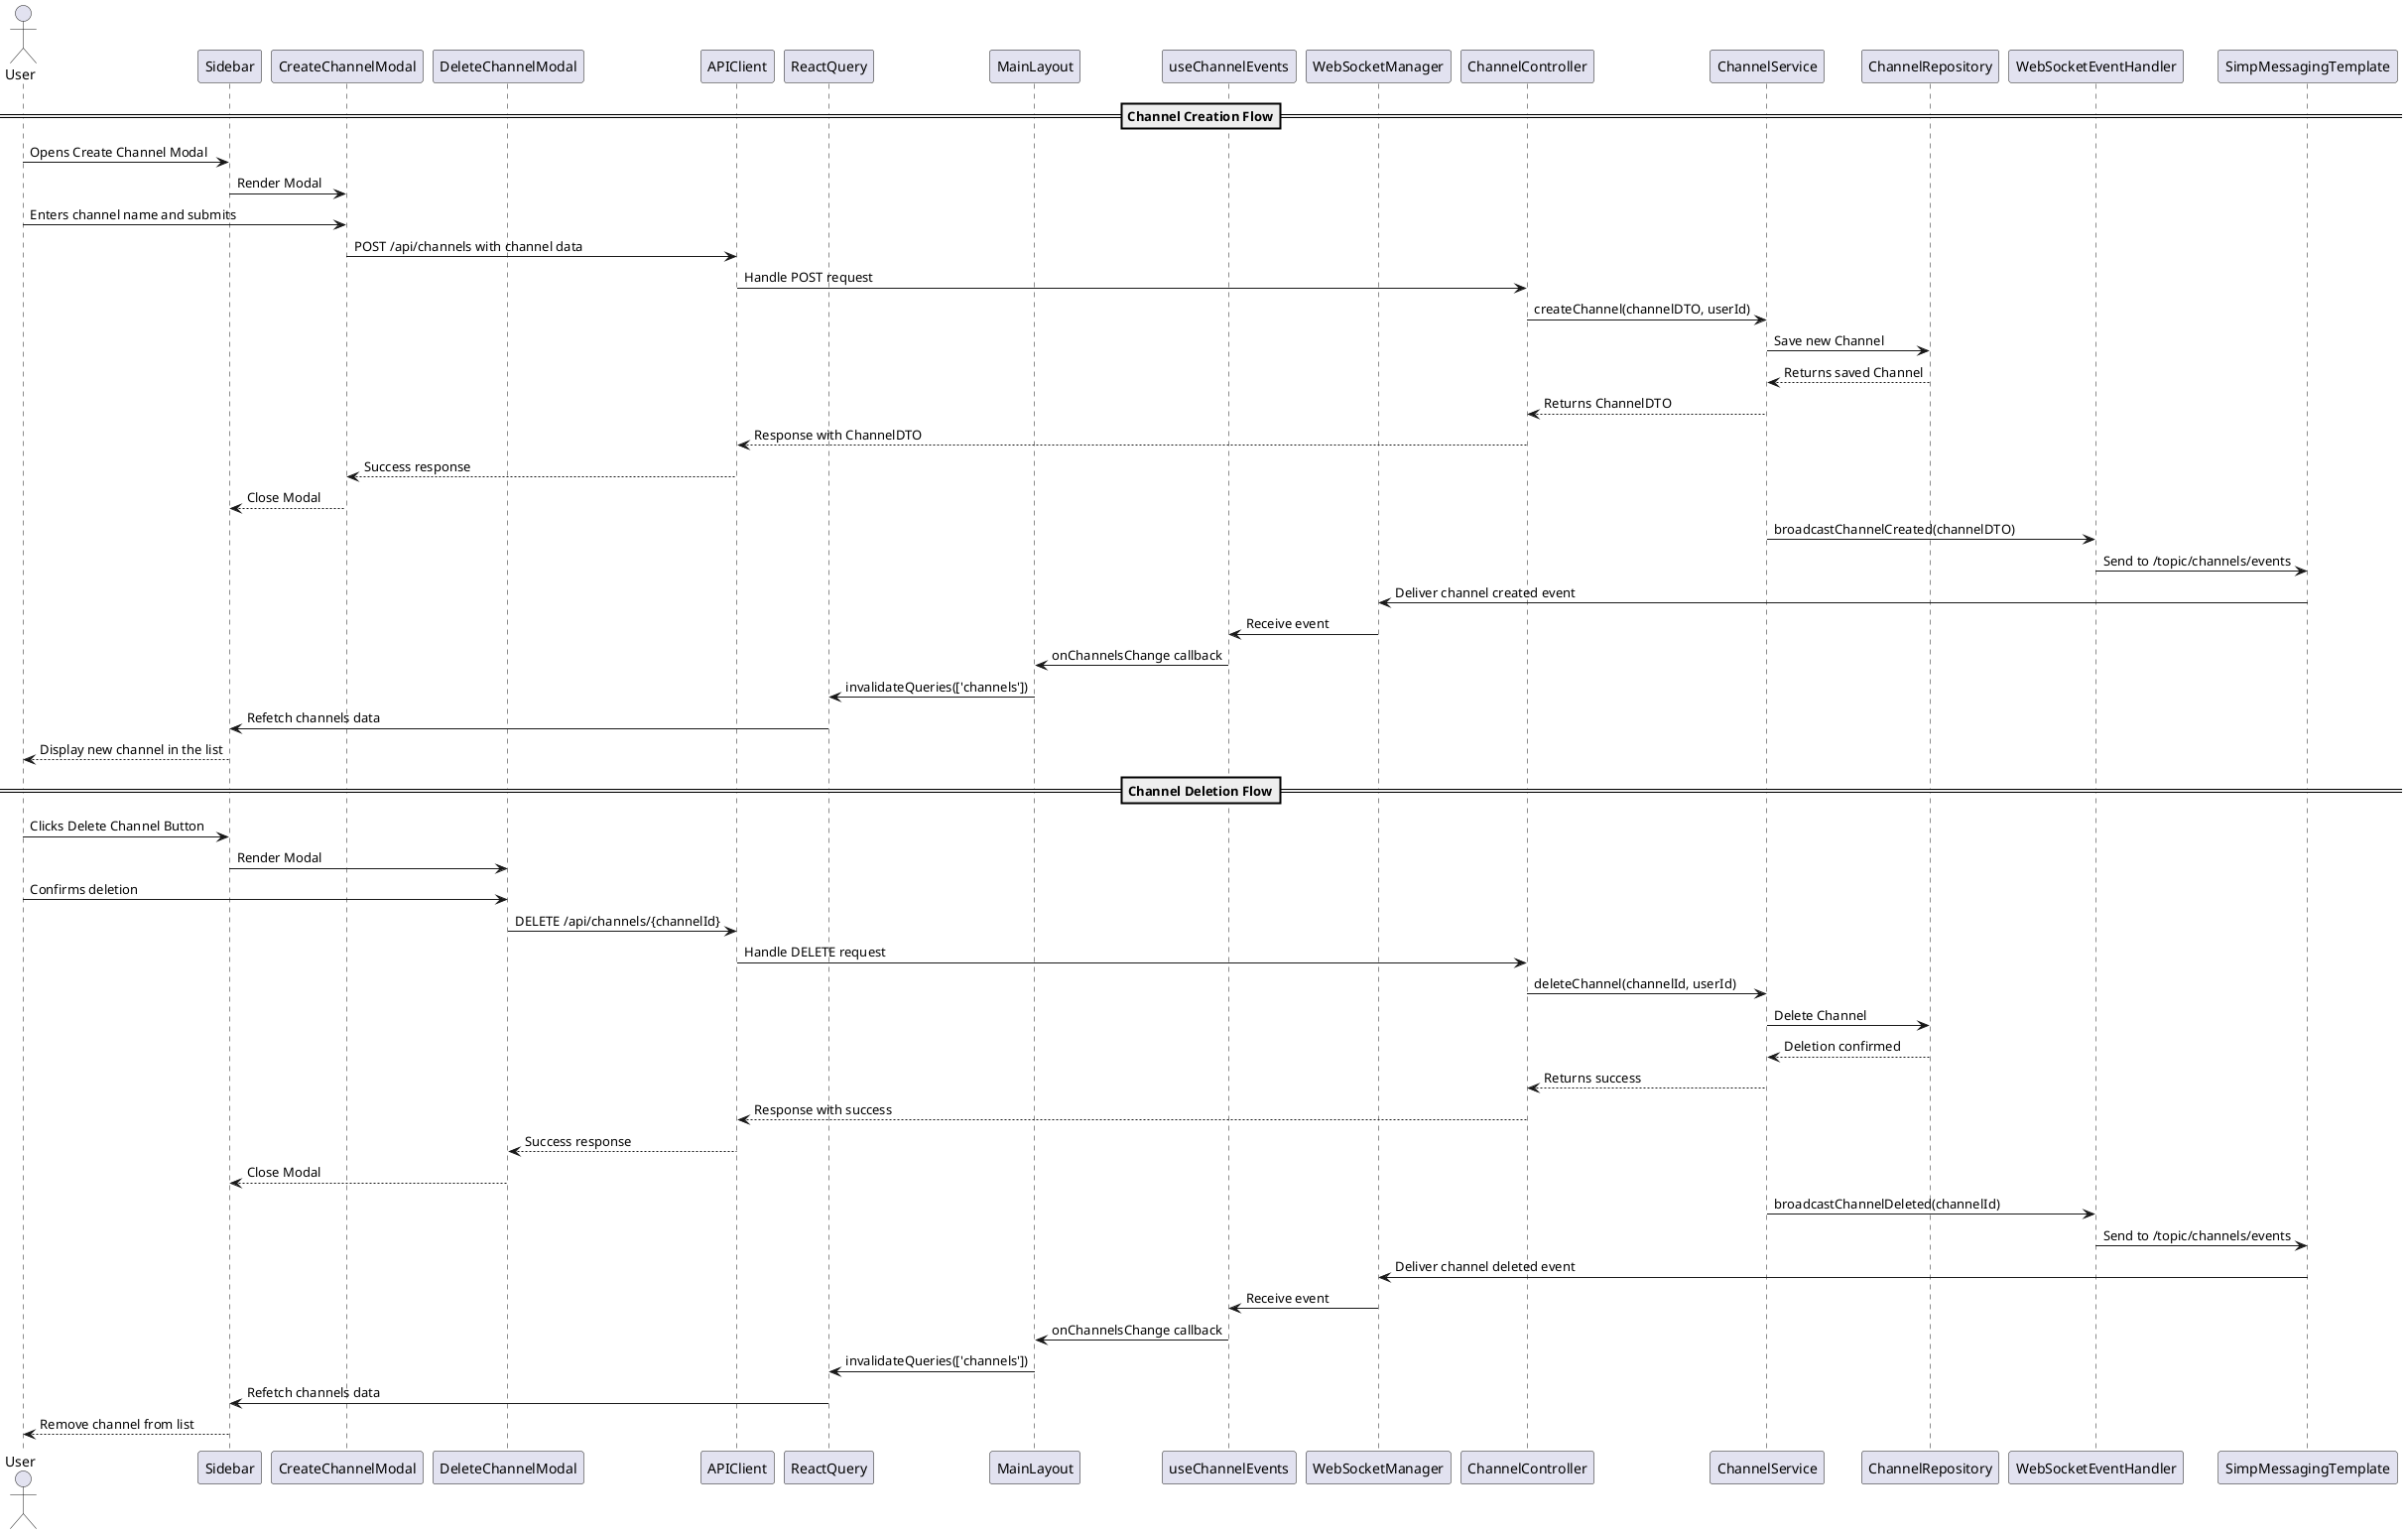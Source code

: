@startuml
actor User
participant Sidebar
participant CreateChannelModal
participant DeleteChannelModal
participant APIClient
participant ReactQuery
participant MainLayout
participant useChannelEvents
participant WebSocketManager




participant ChannelController
participant ChannelService
participant ChannelRepository
participant WebSocketEventHandler
participant SimpMessagingTemplate

==Channel Creation Flow==

User -> Sidebar: Opens Create Channel Modal
Sidebar -> CreateChannelModal: Render Modal
User -> CreateChannelModal: Enters channel name and submits
CreateChannelModal -> APIClient: POST /api/channels with channel data
APIClient -> ChannelController: Handle POST request
ChannelController -> ChannelService: createChannel(channelDTO, userId)
ChannelService -> ChannelRepository: Save new Channel
ChannelRepository --> ChannelService: Returns saved Channel
ChannelService --> ChannelController: Returns ChannelDTO
ChannelController --> APIClient: Response with ChannelDTO
APIClient --> CreateChannelModal: Success response
CreateChannelModal --> Sidebar: Close Modal
ChannelService -> WebSocketEventHandler: broadcastChannelCreated(channelDTO)
WebSocketEventHandler -> SimpMessagingTemplate: Send to /topic/channels/events
SimpMessagingTemplate -> WebSocketManager: Deliver channel created event
WebSocketManager -> useChannelEvents: Receive event
useChannelEvents -> MainLayout: onChannelsChange callback
MainLayout -> ReactQuery: invalidateQueries(['channels'])
ReactQuery -> Sidebar: Refetch channels data
Sidebar --> User: Display new channel in the list

==Channel Deletion Flow==

User -> Sidebar: Clicks Delete Channel Button
Sidebar -> DeleteChannelModal: Render Modal
User -> DeleteChannelModal: Confirms deletion
DeleteChannelModal -> APIClient: DELETE /api/channels/{channelId}
APIClient -> ChannelController: Handle DELETE request
ChannelController -> ChannelService: deleteChannel(channelId, userId)
ChannelService -> ChannelRepository: Delete Channel
ChannelRepository --> ChannelService: Deletion confirmed
ChannelService --> ChannelController: Returns success
ChannelController --> APIClient: Response with success
APIClient --> DeleteChannelModal: Success response
DeleteChannelModal --> Sidebar: Close Modal
ChannelService -> WebSocketEventHandler: broadcastChannelDeleted(channelId)
WebSocketEventHandler -> SimpMessagingTemplate: Send to /topic/channels/events
SimpMessagingTemplate -> WebSocketManager: Deliver channel deleted event
WebSocketManager -> useChannelEvents: Receive event
useChannelEvents -> MainLayout: onChannelsChange callback
MainLayout -> ReactQuery: invalidateQueries(['channels'])
ReactQuery -> Sidebar: Refetch channels data
Sidebar --> User: Remove channel from list

@enduml
